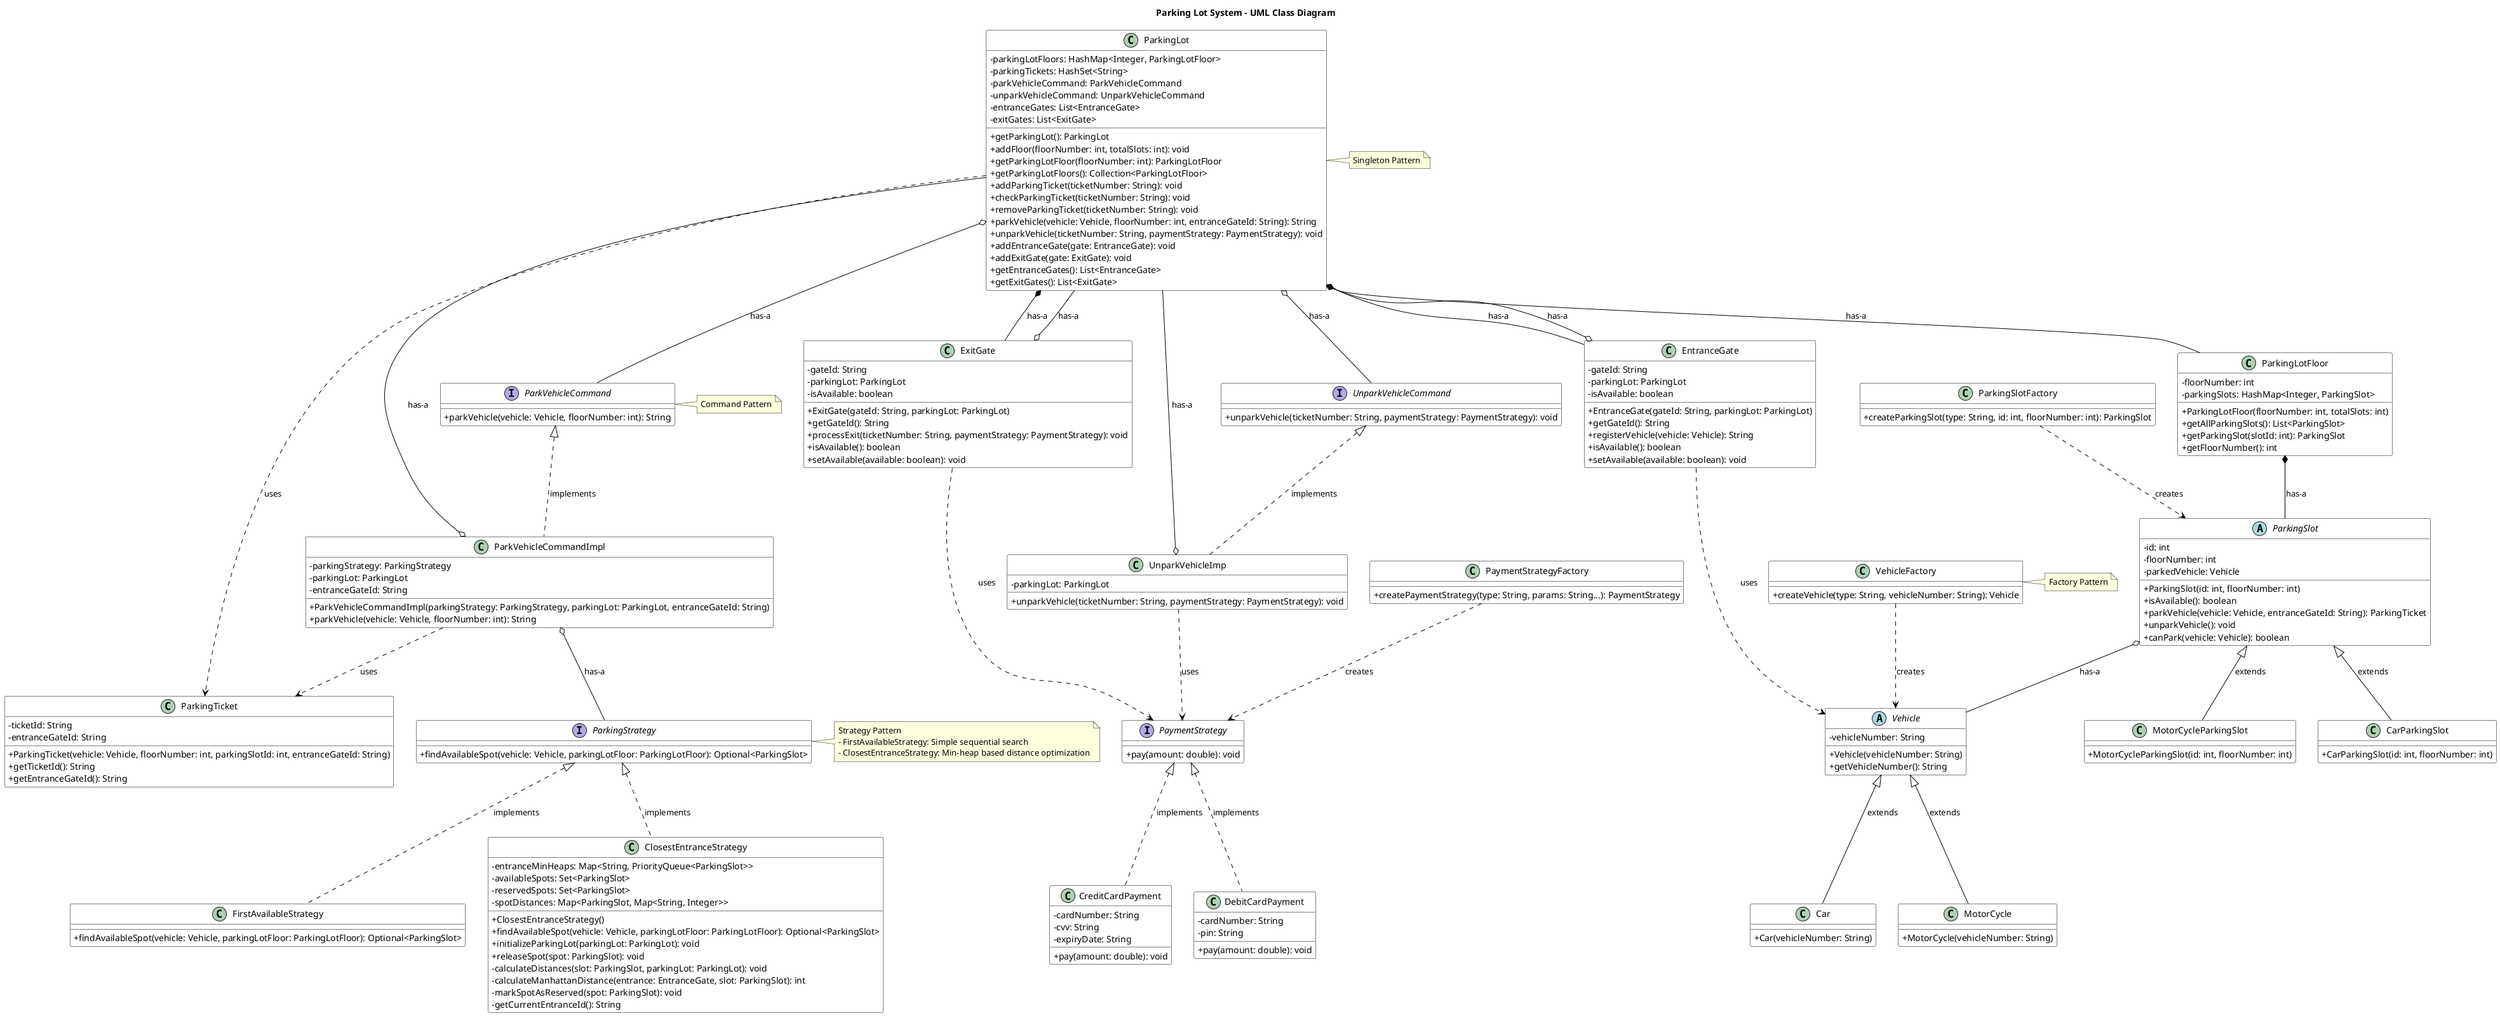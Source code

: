 @startuml Parking Lot System

' Style settings
skinparam classAttributeIconSize 0
skinparam class {
    BackgroundColor White
    ArrowColor Black
    BorderColor Black
}

' Title
title Parking Lot System - UML Class Diagram

' Core Classes
class ParkingLot {
    -parkingLotFloors: HashMap<Integer, ParkingLotFloor>
    -parkingTickets: HashSet<String>
    -parkVehicleCommand: ParkVehicleCommand
    -unparkVehicleCommand: UnparkVehicleCommand
    -entranceGates: List<EntranceGate>
    -exitGates: List<ExitGate>
    +getParkingLot(): ParkingLot
    +addFloor(floorNumber: int, totalSlots: int): void
    +getParkingLotFloor(floorNumber: int): ParkingLotFloor
    +getParkingLotFloors(): Collection<ParkingLotFloor>
    +addParkingTicket(ticketNumber: String): void
    +checkParkingTicket(ticketNumber: String): void
    +removeParkingTicket(ticketNumber: String): void
    +parkVehicle(vehicle: Vehicle, floorNumber: int, entranceGateId: String): String
    +unparkVehicle(ticketNumber: String, paymentStrategy: PaymentStrategy): void
    +addEntranceGate(gate: EntranceGate): void
    +addExitGate(gate: ExitGate): void
    +getEntranceGates(): List<EntranceGate>
    +getExitGates(): List<ExitGate>
}

' Gate Classes
class EntranceGate {
    -gateId: String
    -parkingLot: ParkingLot
    -isAvailable: boolean
    +EntranceGate(gateId: String, parkingLot: ParkingLot)
    +getGateId(): String
    +registerVehicle(vehicle: Vehicle): String
    +isAvailable(): boolean
    +setAvailable(available: boolean): void
}

class ExitGate {
    -gateId: String
    -parkingLot: ParkingLot
    -isAvailable: boolean
    +ExitGate(gateId: String, parkingLot: ParkingLot)
    +getGateId(): String
    +processExit(ticketNumber: String, paymentStrategy: PaymentStrategy): void
    +isAvailable(): boolean
    +setAvailable(available: boolean): void
}

class ParkingLotFloor {
    -floorNumber: int
    -parkingSlots: HashMap<Integer, ParkingSlot>
    +ParkingLotFloor(floorNumber: int, totalSlots: int)
    +getAllParkingSlots(): List<ParkingSlot>
    +getParkingSlot(slotId: int): ParkingSlot
    +getFloorNumber(): int
}

' Vehicle Hierarchy
abstract class Vehicle {
    -vehicleNumber: String
    +Vehicle(vehicleNumber: String)
    +getVehicleNumber(): String
}

class Car {
    +Car(vehicleNumber: String)
}

class MotorCycle {
    +MotorCycle(vehicleNumber: String)
}

' Parking Slot Hierarchy
abstract class ParkingSlot {
    -id: int
    -floorNumber: int
    -parkedVehicle: Vehicle
    +ParkingSlot(id: int, floorNumber: int)
    +isAvailable(): boolean
    +parkVehicle(vehicle: Vehicle, entranceGateId: String): ParkingTicket
    +unparkVehicle(): void
    +canPark(vehicle: Vehicle): boolean
}

class CarParkingSlot {
    +CarParkingSlot(id: int, floorNumber: int)
}

class MotorCycleParkingSlot {
    +MotorCycleParkingSlot(id: int, floorNumber: int)
}

' Command Pattern
interface ParkVehicleCommand {
    +parkVehicle(vehicle: Vehicle, floorNumber: int): String
}

interface UnparkVehicleCommand {
    +unparkVehicle(ticketNumber: String, paymentStrategy: PaymentStrategy): void
}

class ParkVehicleCommandImpl {
    -parkingStrategy: ParkingStrategy
    -parkingLot: ParkingLot
    -entranceGateId: String
    +ParkVehicleCommandImpl(parkingStrategy: ParkingStrategy, parkingLot: ParkingLot, entranceGateId: String)
    +parkVehicle(vehicle: Vehicle, floorNumber: int): String
}

class UnparkVehicleImp {
    -parkingLot: ParkingLot
    +unparkVehicle(ticketNumber: String, paymentStrategy: PaymentStrategy): void
}

' Strategy Pattern
interface ParkingStrategy {
    +findAvailableSpot(vehicle: Vehicle, parkingLotFloor: ParkingLotFloor): Optional<ParkingSlot>
}

class FirstAvailableStrategy {
    +findAvailableSpot(vehicle: Vehicle, parkingLotFloor: ParkingLotFloor): Optional<ParkingSlot>
}

class ClosestEntranceStrategy {
    -entranceMinHeaps: Map<String, PriorityQueue<ParkingSlot>>
    -availableSpots: Set<ParkingSlot>
    -reservedSpots: Set<ParkingSlot>
    -spotDistances: Map<ParkingSlot, Map<String, Integer>>
    +ClosestEntranceStrategy()
    +findAvailableSpot(vehicle: Vehicle, parkingLotFloor: ParkingLotFloor): Optional<ParkingSlot>
    +initializeParkingLot(parkingLot: ParkingLot): void
    +releaseSpot(spot: ParkingSlot): void
    -calculateDistances(slot: ParkingSlot, parkingLot: ParkingLot): void
    -calculateManhattanDistance(entrance: EntranceGate, slot: ParkingSlot): int
    -markSpotAsReserved(spot: ParkingSlot): void
    -getCurrentEntranceId(): String
}

interface PaymentStrategy {
    +pay(amount: double): void
}

class CreditCardPayment {
    -cardNumber: String
    -cvv: String
    -expiryDate: String
    +pay(amount: double): void
}

class DebitCardPayment {
    -cardNumber: String
    -pin: String
    +pay(amount: double): void
}

' Factory Pattern
class VehicleFactory {
    +createVehicle(type: String, vehicleNumber: String): Vehicle
}

class ParkingSlotFactory {
    +createParkingSlot(type: String, id: int, floorNumber: int): ParkingSlot
}

class PaymentStrategyFactory {
    +createPaymentStrategy(type: String, params: String...): PaymentStrategy
}

' Other Classes
class ParkingTicket {
    -ticketId: String
    -entranceGateId: String
    +ParkingTicket(vehicle: Vehicle, floorNumber: int, parkingSlotId: int, entranceGateId: String)
    +getTicketId(): String
    +getEntranceGateId(): String
}

' Relationships

' IS-A Relationships (extends)
Vehicle <|-- Car : extends
Vehicle <|-- MotorCycle : extends
ParkingSlot <|-- CarParkingSlot : extends
ParkingSlot <|-- MotorCycleParkingSlot : extends

' Implements Relationships
ParkVehicleCommand <|.. ParkVehicleCommandImpl : implements
UnparkVehicleCommand <|.. UnparkVehicleImp : implements
ParkingStrategy <|.. FirstAvailableStrategy : implements
ParkingStrategy <|.. ClosestEntranceStrategy : implements
PaymentStrategy <|.. CreditCardPayment : implements
PaymentStrategy <|.. DebitCardPayment : implements

' HAS-A Relationships (Composition - strong ownership)
ParkingLot *-- ParkingLotFloor : has-a
ParkingLotFloor *-- ParkingSlot : has-a
ParkingSlot o-- Vehicle : has-a
ParkingLot o-- ParkVehicleCommand : has-a
ParkingLot o-- UnparkVehicleCommand : has-a
ParkVehicleCommandImpl o-- ParkingStrategy : has-a
ParkVehicleCommandImpl o-- ParkingLot : has-a
UnparkVehicleImp o-- ParkingLot : has-a
ParkingLot *-- EntranceGate : has-a
ParkingLot *-- ExitGate : has-a
EntranceGate o-- ParkingLot : has-a
ExitGate o-- ParkingLot : has-a

' Dependencies (uses)
ParkingLot ..> ParkingTicket : uses
ParkVehicleCommandImpl ..> ParkingTicket : uses
UnparkVehicleImp ..> PaymentStrategy : uses
EntranceGate ..> Vehicle : uses
ExitGate ..> PaymentStrategy : uses

' Factory Dependencies (creates)
VehicleFactory ..> Vehicle : creates
ParkingSlotFactory ..> ParkingSlot : creates
PaymentStrategyFactory ..> PaymentStrategy : creates

' Notes for Design Patterns
note right of ParkingLot
  Singleton Pattern
end note

note right of VehicleFactory
  Factory Pattern
end note

note right of ParkingStrategy
  Strategy Pattern
  - FirstAvailableStrategy: Simple sequential search
  - ClosestEntranceStrategy: Min-heap based distance optimization
end note

note right of ParkVehicleCommand
  Command Pattern
end note

@enduml 